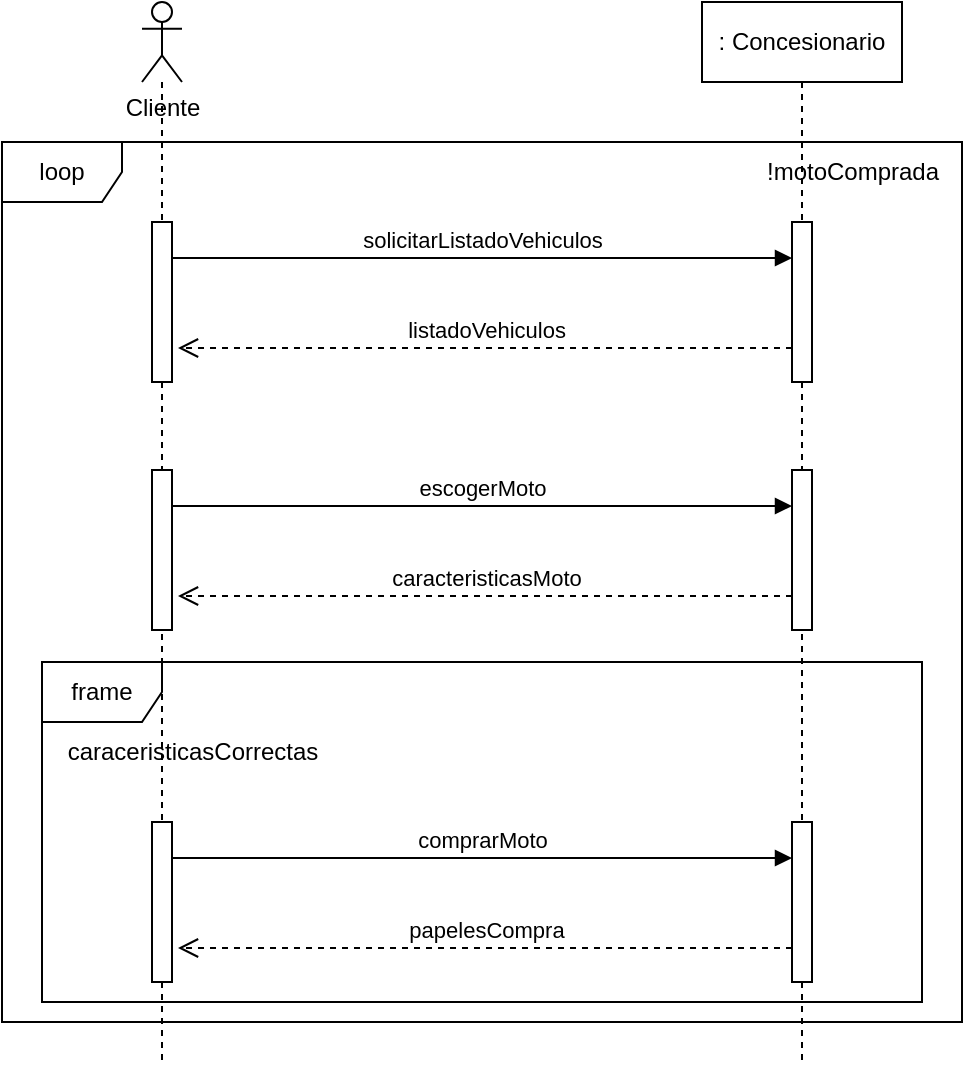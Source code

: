 <mxfile version="21.6.1" type="device">
  <diagram name="Página-1" id="dbCuLzqSxS7qCeltlKHM">
    <mxGraphModel dx="1569" dy="914" grid="1" gridSize="10" guides="1" tooltips="1" connect="1" arrows="1" fold="1" page="1" pageScale="1" pageWidth="1169" pageHeight="827" math="0" shadow="0">
      <root>
        <mxCell id="0" />
        <mxCell id="1" parent="0" />
        <mxCell id="nFvIHTYCZqtx8IqJIx2o-1" value="" style="shape=umlLifeline;perimeter=lifelinePerimeter;whiteSpace=wrap;html=1;container=1;dropTarget=0;collapsible=0;recursiveResize=0;outlineConnect=0;portConstraint=eastwest;newEdgeStyle={&quot;edgeStyle&quot;:&quot;elbowEdgeStyle&quot;,&quot;elbow&quot;:&quot;vertical&quot;,&quot;curved&quot;:0,&quot;rounded&quot;:0};participant=umlActor;" vertex="1" parent="1">
          <mxGeometry x="550" y="180" width="20" height="530" as="geometry" />
        </mxCell>
        <mxCell id="nFvIHTYCZqtx8IqJIx2o-3" value="" style="html=1;points=[];perimeter=orthogonalPerimeter;outlineConnect=0;targetShapes=umlLifeline;portConstraint=eastwest;newEdgeStyle={&quot;edgeStyle&quot;:&quot;elbowEdgeStyle&quot;,&quot;elbow&quot;:&quot;vertical&quot;,&quot;curved&quot;:0,&quot;rounded&quot;:0};" vertex="1" parent="nFvIHTYCZqtx8IqJIx2o-1">
          <mxGeometry x="5" y="110" width="10" height="80" as="geometry" />
        </mxCell>
        <mxCell id="nFvIHTYCZqtx8IqJIx2o-2" value=": Concesionario" style="shape=umlLifeline;perimeter=lifelinePerimeter;whiteSpace=wrap;html=1;container=1;dropTarget=0;collapsible=0;recursiveResize=0;outlineConnect=0;portConstraint=eastwest;newEdgeStyle={&quot;edgeStyle&quot;:&quot;elbowEdgeStyle&quot;,&quot;elbow&quot;:&quot;vertical&quot;,&quot;curved&quot;:0,&quot;rounded&quot;:0};" vertex="1" parent="1">
          <mxGeometry x="830" y="180" width="100" height="530" as="geometry" />
        </mxCell>
        <mxCell id="nFvIHTYCZqtx8IqJIx2o-7" value="" style="html=1;points=[];perimeter=orthogonalPerimeter;outlineConnect=0;targetShapes=umlLifeline;portConstraint=eastwest;newEdgeStyle={&quot;edgeStyle&quot;:&quot;elbowEdgeStyle&quot;,&quot;elbow&quot;:&quot;vertical&quot;,&quot;curved&quot;:0,&quot;rounded&quot;:0};" vertex="1" parent="nFvIHTYCZqtx8IqJIx2o-2">
          <mxGeometry x="45" y="110" width="10" height="80" as="geometry" />
        </mxCell>
        <mxCell id="nFvIHTYCZqtx8IqJIx2o-15" value="" style="html=1;points=[];perimeter=orthogonalPerimeter;outlineConnect=0;targetShapes=umlLifeline;portConstraint=eastwest;newEdgeStyle={&quot;edgeStyle&quot;:&quot;elbowEdgeStyle&quot;,&quot;elbow&quot;:&quot;vertical&quot;,&quot;curved&quot;:0,&quot;rounded&quot;:0};" vertex="1" parent="nFvIHTYCZqtx8IqJIx2o-2">
          <mxGeometry x="-275" y="234" width="10" height="80" as="geometry" />
        </mxCell>
        <mxCell id="nFvIHTYCZqtx8IqJIx2o-16" value="escogerMoto" style="html=1;verticalAlign=bottom;endArrow=block;edgeStyle=elbowEdgeStyle;elbow=vertical;curved=0;rounded=0;" edge="1" source="nFvIHTYCZqtx8IqJIx2o-15" parent="nFvIHTYCZqtx8IqJIx2o-2">
          <mxGeometry relative="1" as="geometry">
            <mxPoint x="-270.5" y="252" as="sourcePoint" />
            <mxPoint x="45" y="252" as="targetPoint" />
          </mxGeometry>
        </mxCell>
        <mxCell id="nFvIHTYCZqtx8IqJIx2o-17" value="caracteristicasMoto" style="html=1;verticalAlign=bottom;endArrow=open;dashed=1;endSize=8;edgeStyle=elbowEdgeStyle;elbow=vertical;curved=0;rounded=0;entryX=1.3;entryY=0.788;entryDx=0;entryDy=0;entryPerimeter=0;" edge="1" source="nFvIHTYCZqtx8IqJIx2o-18" target="nFvIHTYCZqtx8IqJIx2o-15" parent="nFvIHTYCZqtx8IqJIx2o-2">
          <mxGeometry relative="1" as="geometry">
            <mxPoint x="-380" y="269" as="targetPoint" />
          </mxGeometry>
        </mxCell>
        <mxCell id="nFvIHTYCZqtx8IqJIx2o-18" value="" style="html=1;points=[];perimeter=orthogonalPerimeter;outlineConnect=0;targetShapes=umlLifeline;portConstraint=eastwest;newEdgeStyle={&quot;edgeStyle&quot;:&quot;elbowEdgeStyle&quot;,&quot;elbow&quot;:&quot;vertical&quot;,&quot;curved&quot;:0,&quot;rounded&quot;:0};" vertex="1" parent="nFvIHTYCZqtx8IqJIx2o-2">
          <mxGeometry x="45" y="234" width="10" height="80" as="geometry" />
        </mxCell>
        <mxCell id="nFvIHTYCZqtx8IqJIx2o-21" value="comprarMoto" style="html=1;verticalAlign=bottom;endArrow=block;edgeStyle=elbowEdgeStyle;elbow=vertical;curved=0;rounded=0;" edge="1" source="nFvIHTYCZqtx8IqJIx2o-24" parent="nFvIHTYCZqtx8IqJIx2o-2">
          <mxGeometry relative="1" as="geometry">
            <mxPoint x="-270.5" y="428" as="sourcePoint" />
            <mxPoint x="45" y="428" as="targetPoint" />
          </mxGeometry>
        </mxCell>
        <mxCell id="nFvIHTYCZqtx8IqJIx2o-22" value="papelesCompra" style="html=1;verticalAlign=bottom;endArrow=open;dashed=1;endSize=8;edgeStyle=elbowEdgeStyle;elbow=vertical;curved=0;rounded=0;entryX=1.3;entryY=0.788;entryDx=0;entryDy=0;entryPerimeter=0;" edge="1" source="nFvIHTYCZqtx8IqJIx2o-23" target="nFvIHTYCZqtx8IqJIx2o-24" parent="nFvIHTYCZqtx8IqJIx2o-2">
          <mxGeometry relative="1" as="geometry">
            <mxPoint x="-380" y="445" as="targetPoint" />
          </mxGeometry>
        </mxCell>
        <mxCell id="nFvIHTYCZqtx8IqJIx2o-23" value="" style="html=1;points=[];perimeter=orthogonalPerimeter;outlineConnect=0;targetShapes=umlLifeline;portConstraint=eastwest;newEdgeStyle={&quot;edgeStyle&quot;:&quot;elbowEdgeStyle&quot;,&quot;elbow&quot;:&quot;vertical&quot;,&quot;curved&quot;:0,&quot;rounded&quot;:0};" vertex="1" parent="nFvIHTYCZqtx8IqJIx2o-2">
          <mxGeometry x="45" y="410" width="10" height="80" as="geometry" />
        </mxCell>
        <mxCell id="nFvIHTYCZqtx8IqJIx2o-24" value="" style="html=1;points=[];perimeter=orthogonalPerimeter;outlineConnect=0;targetShapes=umlLifeline;portConstraint=eastwest;newEdgeStyle={&quot;edgeStyle&quot;:&quot;elbowEdgeStyle&quot;,&quot;elbow&quot;:&quot;vertical&quot;,&quot;curved&quot;:0,&quot;rounded&quot;:0};" vertex="1" parent="nFvIHTYCZqtx8IqJIx2o-2">
          <mxGeometry x="-275" y="410" width="10" height="80" as="geometry" />
        </mxCell>
        <mxCell id="nFvIHTYCZqtx8IqJIx2o-8" value="solicitarListadoVehiculos" style="html=1;verticalAlign=bottom;endArrow=block;edgeStyle=elbowEdgeStyle;elbow=vertical;curved=0;rounded=0;" edge="1" parent="1" source="nFvIHTYCZqtx8IqJIx2o-3">
          <mxGeometry relative="1" as="geometry">
            <mxPoint x="559.5" y="308" as="sourcePoint" />
            <mxPoint x="875" y="308" as="targetPoint" />
          </mxGeometry>
        </mxCell>
        <mxCell id="nFvIHTYCZqtx8IqJIx2o-9" value="listadoVehiculos" style="html=1;verticalAlign=bottom;endArrow=open;dashed=1;endSize=8;edgeStyle=elbowEdgeStyle;elbow=vertical;curved=0;rounded=0;entryX=1.3;entryY=0.788;entryDx=0;entryDy=0;entryPerimeter=0;" edge="1" source="nFvIHTYCZqtx8IqJIx2o-7" parent="1" target="nFvIHTYCZqtx8IqJIx2o-3">
          <mxGeometry relative="1" as="geometry">
            <mxPoint x="450" y="325" as="targetPoint" />
          </mxGeometry>
        </mxCell>
        <mxCell id="nFvIHTYCZqtx8IqJIx2o-10" value="Cliente" style="text;html=1;align=center;verticalAlign=middle;resizable=0;points=[];autosize=1;strokeColor=none;fillColor=none;" vertex="1" parent="1">
          <mxGeometry x="530" y="218" width="60" height="30" as="geometry" />
        </mxCell>
        <mxCell id="nFvIHTYCZqtx8IqJIx2o-13" value="loop" style="shape=umlFrame;whiteSpace=wrap;html=1;pointerEvents=0;" vertex="1" parent="1">
          <mxGeometry x="480" y="250" width="480" height="440" as="geometry" />
        </mxCell>
        <mxCell id="nFvIHTYCZqtx8IqJIx2o-14" value="!motoComprada" style="text;html=1;align=center;verticalAlign=middle;resizable=0;points=[];autosize=1;strokeColor=none;fillColor=none;" vertex="1" parent="1">
          <mxGeometry x="850" y="250" width="110" height="30" as="geometry" />
        </mxCell>
        <mxCell id="nFvIHTYCZqtx8IqJIx2o-19" value="frame" style="shape=umlFrame;whiteSpace=wrap;html=1;pointerEvents=0;" vertex="1" parent="1">
          <mxGeometry x="500" y="510" width="440" height="170" as="geometry" />
        </mxCell>
        <mxCell id="nFvIHTYCZqtx8IqJIx2o-20" value="caraceristicasCorrectas" style="text;html=1;align=center;verticalAlign=middle;resizable=0;points=[];autosize=1;strokeColor=none;fillColor=none;" vertex="1" parent="1">
          <mxGeometry x="500" y="540" width="150" height="30" as="geometry" />
        </mxCell>
      </root>
    </mxGraphModel>
  </diagram>
</mxfile>
